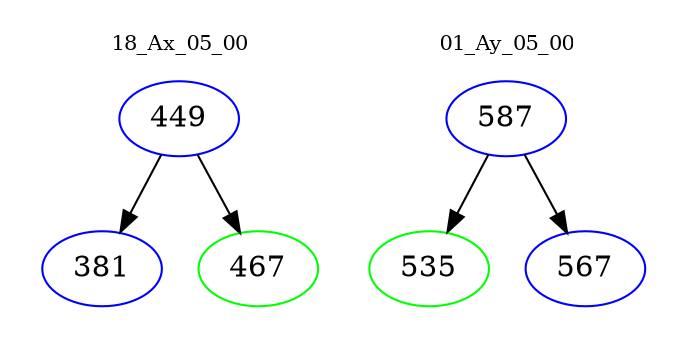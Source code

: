 digraph{
subgraph cluster_0 {
color = white
label = "18_Ax_05_00";
fontsize=10;
T0_449 [label="449", color="blue"]
T0_449 -> T0_381 [color="black"]
T0_381 [label="381", color="blue"]
T0_449 -> T0_467 [color="black"]
T0_467 [label="467", color="green"]
}
subgraph cluster_1 {
color = white
label = "01_Ay_05_00";
fontsize=10;
T1_587 [label="587", color="blue"]
T1_587 -> T1_535 [color="black"]
T1_535 [label="535", color="green"]
T1_587 -> T1_567 [color="black"]
T1_567 [label="567", color="blue"]
}
}
